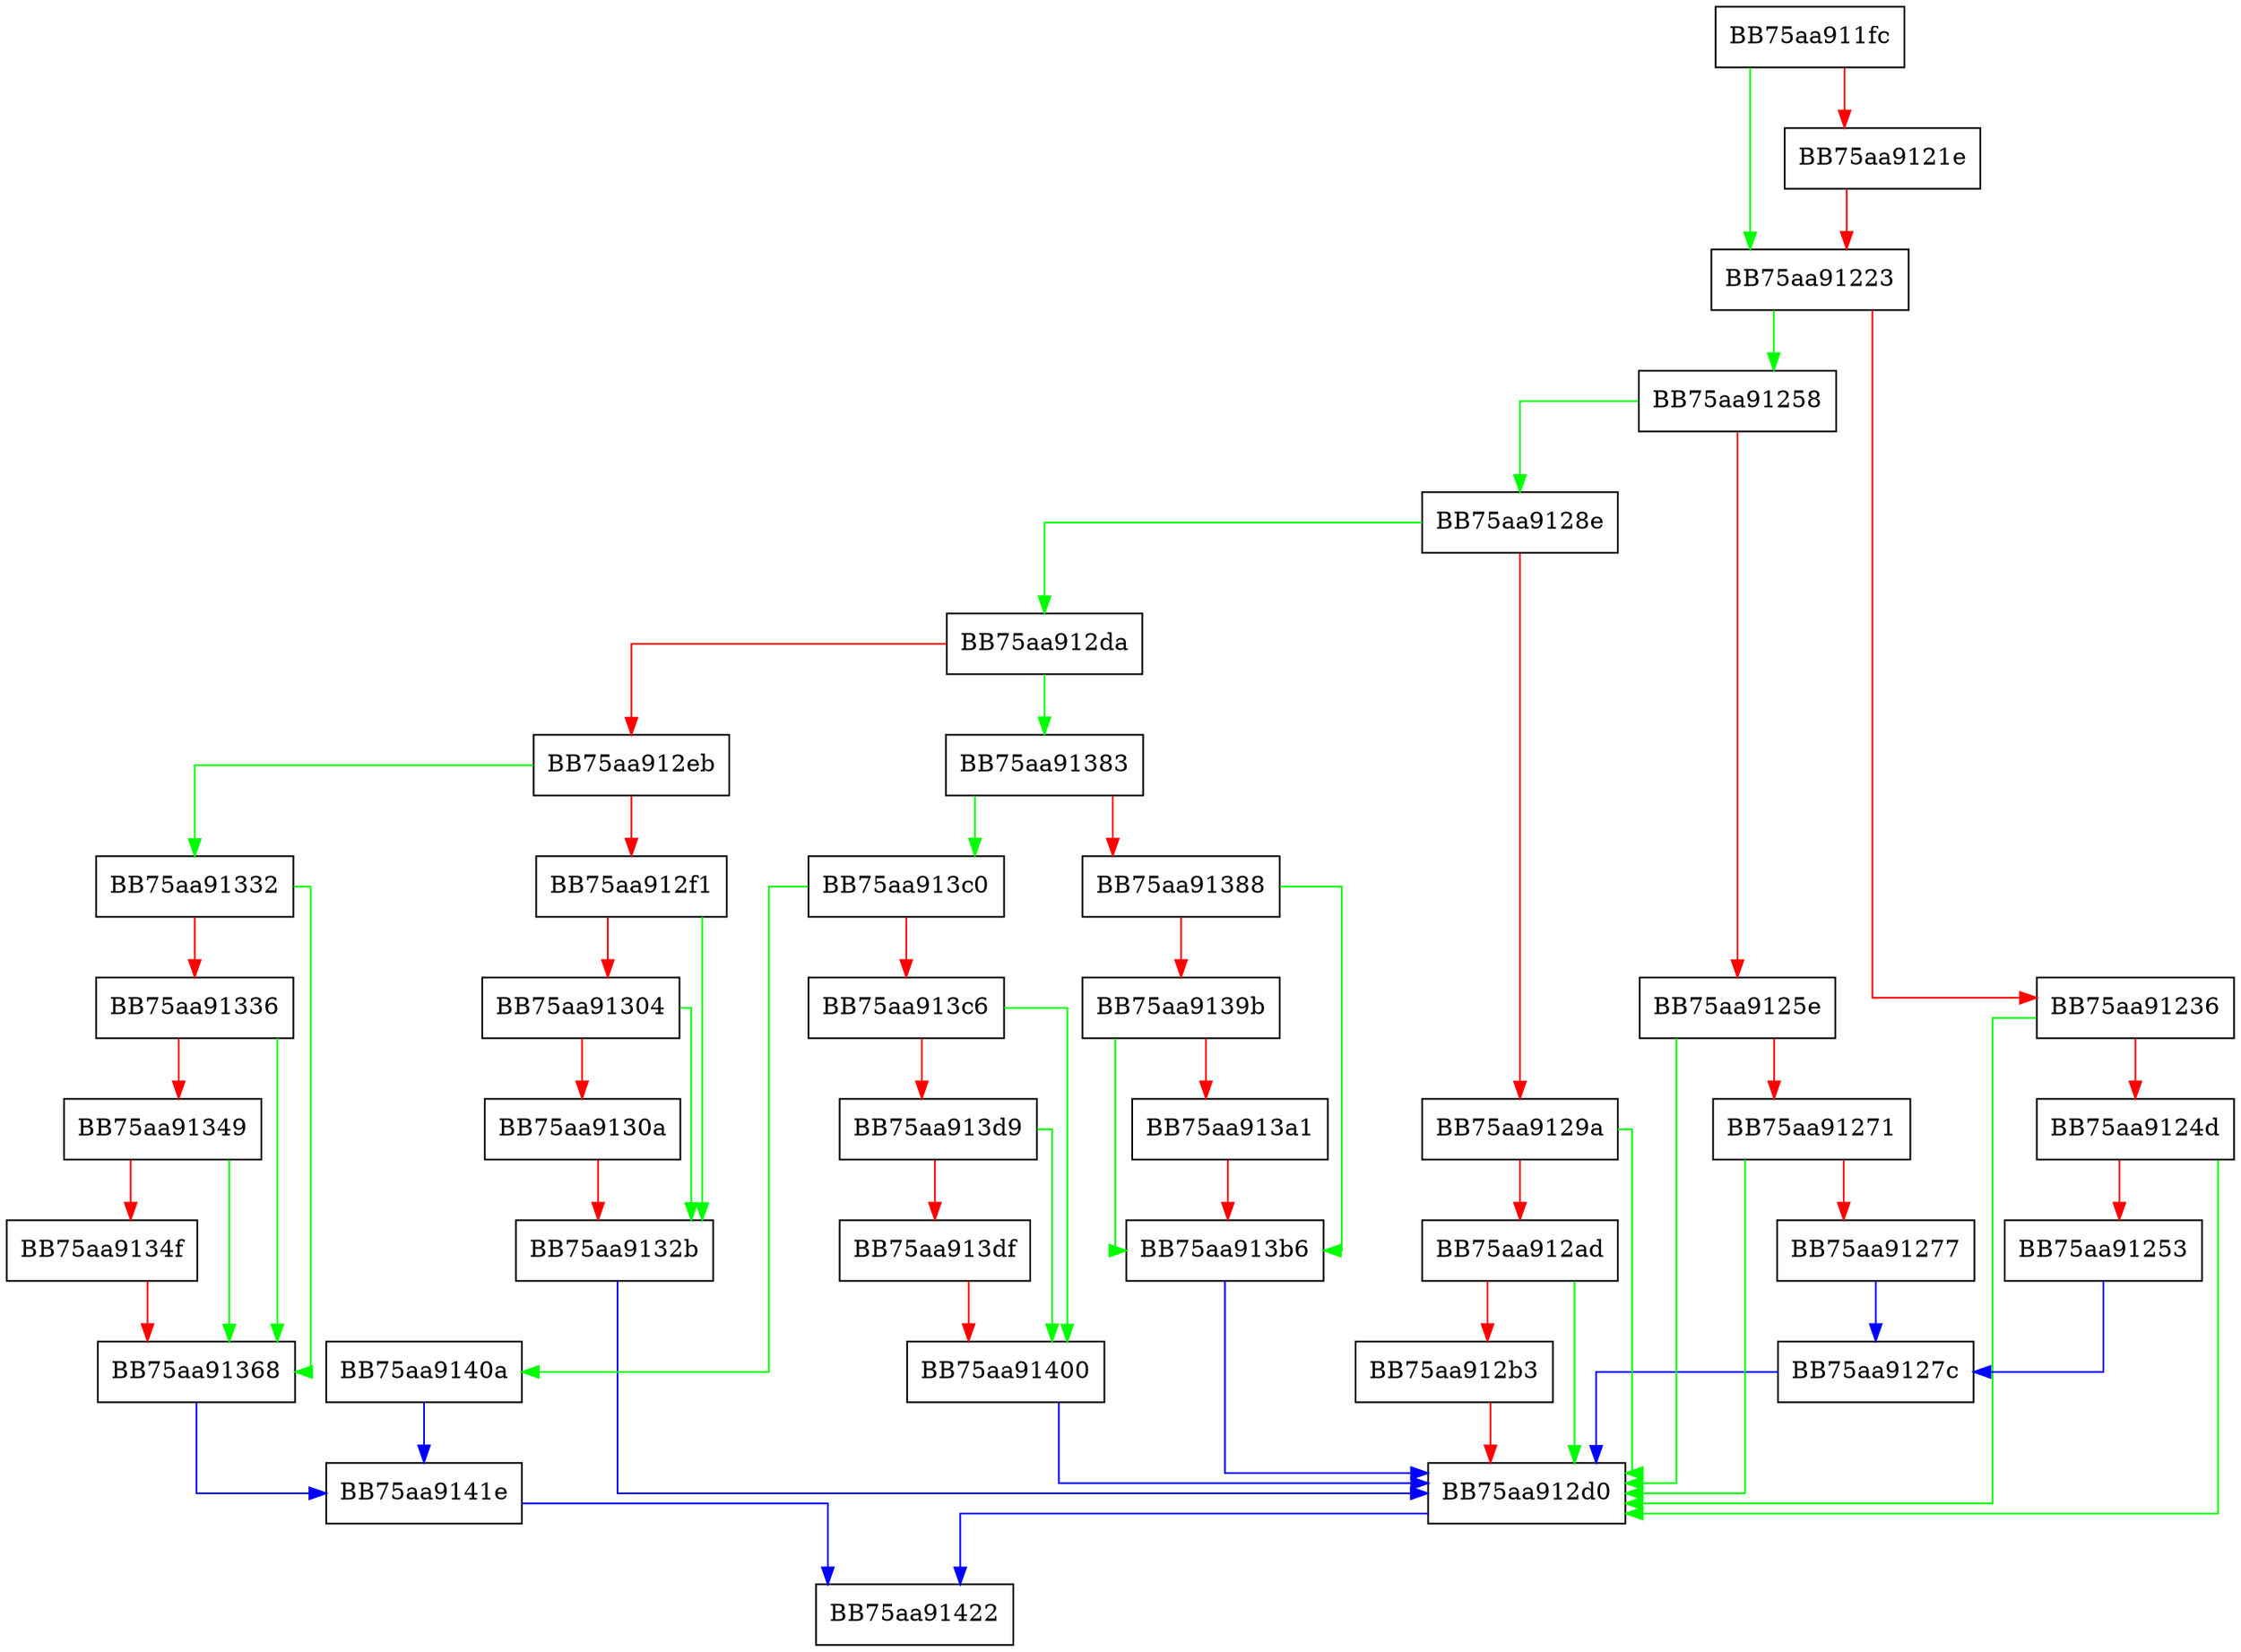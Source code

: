 digraph AdaptRevokeQueryToLatestVersion {
  node [shape="box"];
  graph [splines=ortho];
  BB75aa911fc -> BB75aa91223 [color="green"];
  BB75aa911fc -> BB75aa9121e [color="red"];
  BB75aa9121e -> BB75aa91223 [color="red"];
  BB75aa91223 -> BB75aa91258 [color="green"];
  BB75aa91223 -> BB75aa91236 [color="red"];
  BB75aa91236 -> BB75aa912d0 [color="green"];
  BB75aa91236 -> BB75aa9124d [color="red"];
  BB75aa9124d -> BB75aa912d0 [color="green"];
  BB75aa9124d -> BB75aa91253 [color="red"];
  BB75aa91253 -> BB75aa9127c [color="blue"];
  BB75aa91258 -> BB75aa9128e [color="green"];
  BB75aa91258 -> BB75aa9125e [color="red"];
  BB75aa9125e -> BB75aa912d0 [color="green"];
  BB75aa9125e -> BB75aa91271 [color="red"];
  BB75aa91271 -> BB75aa912d0 [color="green"];
  BB75aa91271 -> BB75aa91277 [color="red"];
  BB75aa91277 -> BB75aa9127c [color="blue"];
  BB75aa9127c -> BB75aa912d0 [color="blue"];
  BB75aa9128e -> BB75aa912da [color="green"];
  BB75aa9128e -> BB75aa9129a [color="red"];
  BB75aa9129a -> BB75aa912d0 [color="green"];
  BB75aa9129a -> BB75aa912ad [color="red"];
  BB75aa912ad -> BB75aa912d0 [color="green"];
  BB75aa912ad -> BB75aa912b3 [color="red"];
  BB75aa912b3 -> BB75aa912d0 [color="red"];
  BB75aa912d0 -> BB75aa91422 [color="blue"];
  BB75aa912da -> BB75aa91383 [color="green"];
  BB75aa912da -> BB75aa912eb [color="red"];
  BB75aa912eb -> BB75aa91332 [color="green"];
  BB75aa912eb -> BB75aa912f1 [color="red"];
  BB75aa912f1 -> BB75aa9132b [color="green"];
  BB75aa912f1 -> BB75aa91304 [color="red"];
  BB75aa91304 -> BB75aa9132b [color="green"];
  BB75aa91304 -> BB75aa9130a [color="red"];
  BB75aa9130a -> BB75aa9132b [color="red"];
  BB75aa9132b -> BB75aa912d0 [color="blue"];
  BB75aa91332 -> BB75aa91368 [color="green"];
  BB75aa91332 -> BB75aa91336 [color="red"];
  BB75aa91336 -> BB75aa91368 [color="green"];
  BB75aa91336 -> BB75aa91349 [color="red"];
  BB75aa91349 -> BB75aa91368 [color="green"];
  BB75aa91349 -> BB75aa9134f [color="red"];
  BB75aa9134f -> BB75aa91368 [color="red"];
  BB75aa91368 -> BB75aa9141e [color="blue"];
  BB75aa91383 -> BB75aa913c0 [color="green"];
  BB75aa91383 -> BB75aa91388 [color="red"];
  BB75aa91388 -> BB75aa913b6 [color="green"];
  BB75aa91388 -> BB75aa9139b [color="red"];
  BB75aa9139b -> BB75aa913b6 [color="green"];
  BB75aa9139b -> BB75aa913a1 [color="red"];
  BB75aa913a1 -> BB75aa913b6 [color="red"];
  BB75aa913b6 -> BB75aa912d0 [color="blue"];
  BB75aa913c0 -> BB75aa9140a [color="green"];
  BB75aa913c0 -> BB75aa913c6 [color="red"];
  BB75aa913c6 -> BB75aa91400 [color="green"];
  BB75aa913c6 -> BB75aa913d9 [color="red"];
  BB75aa913d9 -> BB75aa91400 [color="green"];
  BB75aa913d9 -> BB75aa913df [color="red"];
  BB75aa913df -> BB75aa91400 [color="red"];
  BB75aa91400 -> BB75aa912d0 [color="blue"];
  BB75aa9140a -> BB75aa9141e [color="blue"];
  BB75aa9141e -> BB75aa91422 [color="blue"];
}